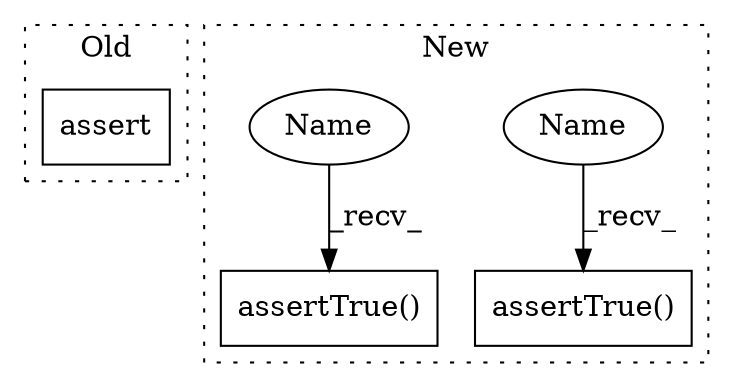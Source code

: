 digraph G {
subgraph cluster0 {
1 [label="assert" a="65" s="3759" l="7" shape="box"];
label = "Old";
style="dotted";
}
subgraph cluster1 {
2 [label="assertTrue()" a="75" s="3869,3997" l="16,1" shape="box"];
3 [label="assertTrue()" a="75" s="3455,3583" l="16,1" shape="box"];
4 [label="Name" a="87" s="3455" l="4" shape="ellipse"];
5 [label="Name" a="87" s="3869" l="4" shape="ellipse"];
label = "New";
style="dotted";
}
4 -> 3 [label="_recv_"];
5 -> 2 [label="_recv_"];
}